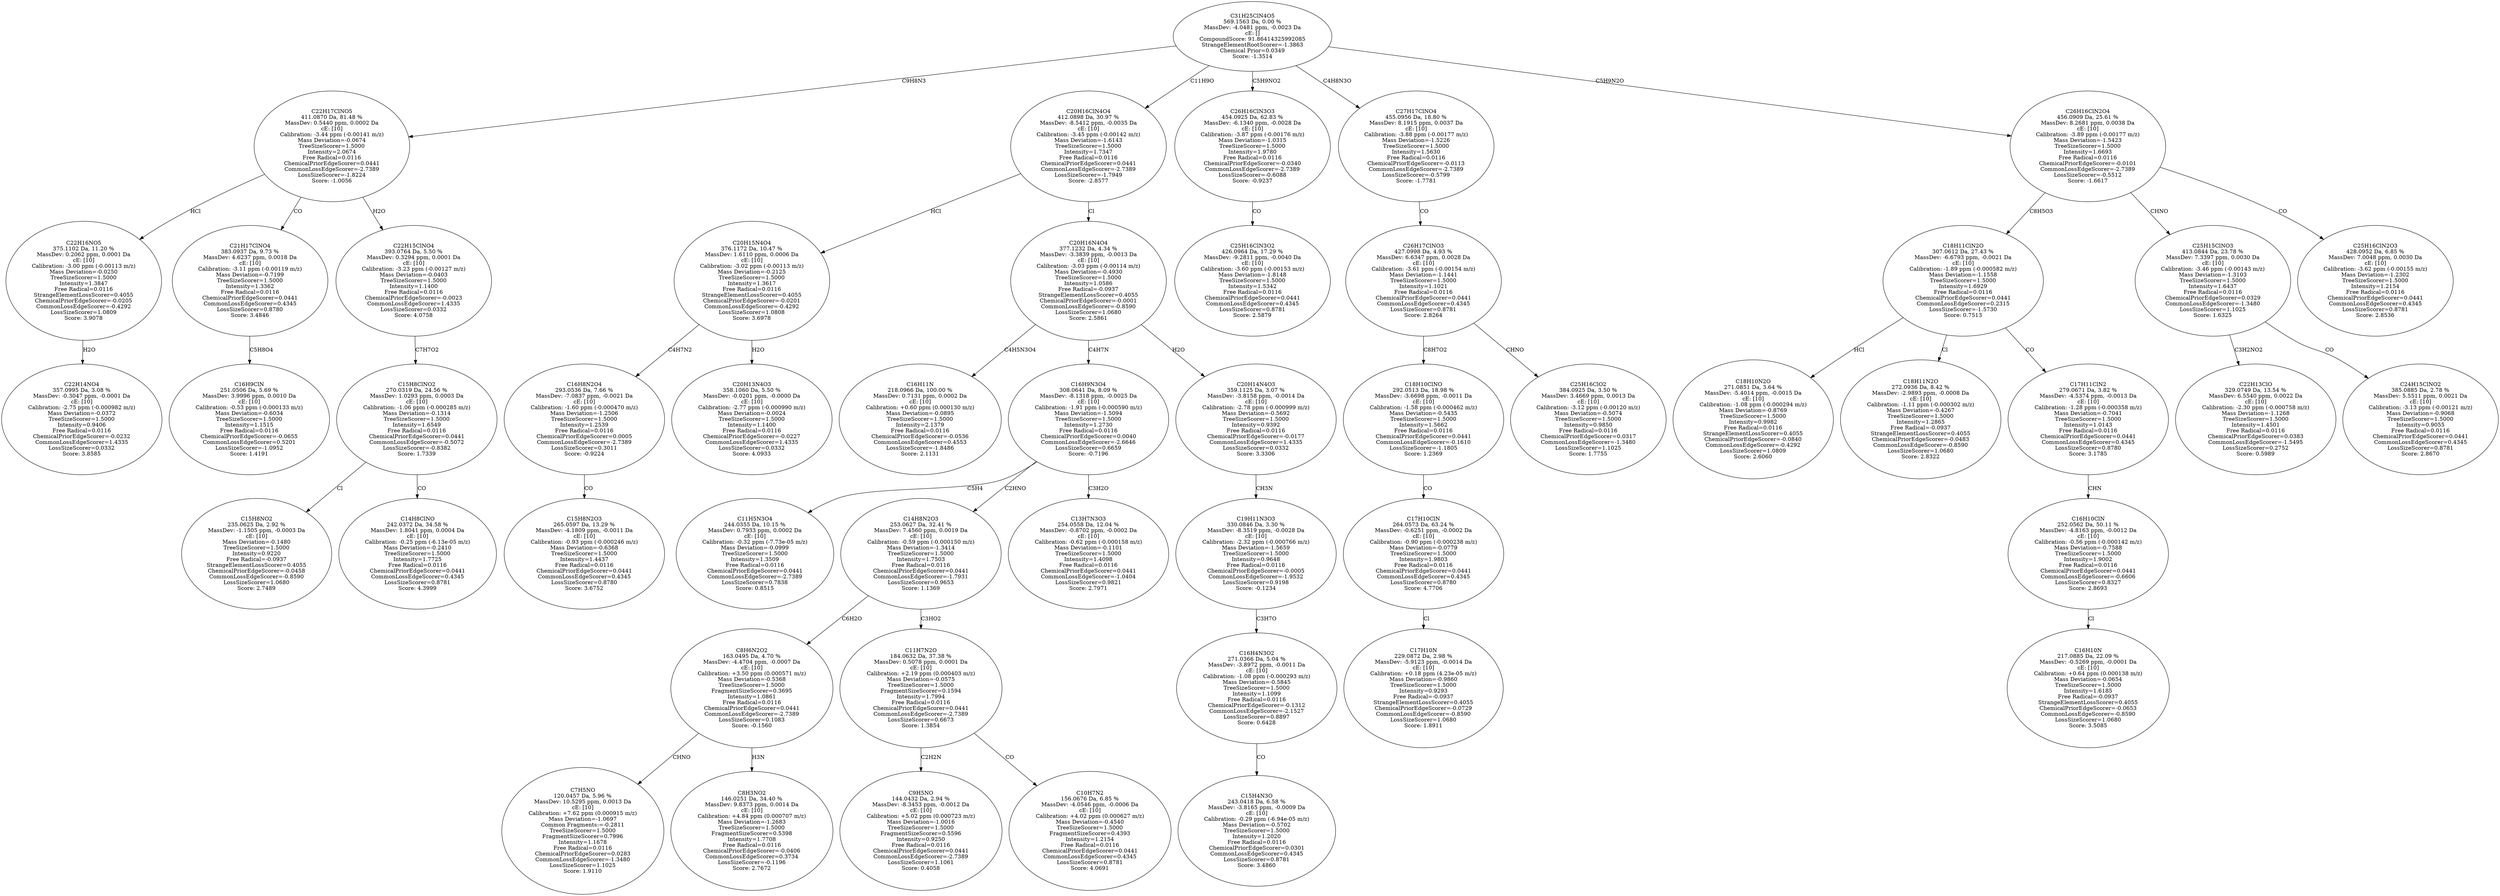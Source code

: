 strict digraph {
v1 [label="C22H14NO4\n357.0995 Da, 3.08 %\nMassDev: -0.3047 ppm, -0.0001 Da\ncE: [10]\nCalibration: -2.75 ppm (-0.000982 m/z)\nMass Deviation=-0.0372\nTreeSizeScorer=1.5000\nIntensity=0.9406\nFree Radical=0.0116\nChemicalPriorEdgeScorer=-0.0232\nCommonLossEdgeScorer=1.4335\nLossSizeScorer=0.0332\nScore: 3.8585"];
v2 [label="C22H16NO5\n375.1102 Da, 11.20 %\nMassDev: 0.2062 ppm, 0.0001 Da\ncE: [10]\nCalibration: -3.00 ppm (-0.00113 m/z)\nMass Deviation=-0.0250\nTreeSizeScorer=1.5000\nIntensity=1.3847\nFree Radical=0.0116\nStrangeElementLossScorer=0.4055\nChemicalPriorEdgeScorer=-0.0205\nCommonLossEdgeScorer=-0.4292\nLossSizeScorer=1.0809\nScore: 3.9078"];
v3 [label="C16H9ClN\n251.0506 Da, 5.69 %\nMassDev: 3.9996 ppm, 0.0010 Da\ncE: [10]\nCalibration: -0.53 ppm (-0.000133 m/z)\nMass Deviation=-0.6034\nTreeSizeScorer=1.5000\nIntensity=1.1515\nFree Radical=0.0116\nChemicalPriorEdgeScorer=-0.0655\nCommonLossEdgeScorer=0.5201\nLossSizeScorer=-1.0952\nScore: 1.4191"];
v4 [label="C21H17ClNO4\n383.0937 Da, 9.73 %\nMassDev: 4.6237 ppm, 0.0018 Da\ncE: [10]\nCalibration: -3.11 ppm (-0.00119 m/z)\nMass Deviation=-0.7199\nTreeSizeScorer=1.5000\nIntensity=1.3362\nFree Radical=0.0116\nChemicalPriorEdgeScorer=0.0441\nCommonLossEdgeScorer=0.4345\nLossSizeScorer=0.8780\nScore: 3.4846"];
v5 [label="C15H8NO2\n235.0625 Da, 2.92 %\nMassDev: -1.1505 ppm, -0.0003 Da\ncE: [10]\nMass Deviation=-0.1480\nTreeSizeScorer=1.5000\nIntensity=0.9220\nFree Radical=-0.0937\nStrangeElementLossScorer=0.4055\nChemicalPriorEdgeScorer=-0.0458\nCommonLossEdgeScorer=-0.8590\nLossSizeScorer=1.0680\nScore: 2.7489"];
v6 [label="C14H8ClNO\n242.0372 Da, 34.58 %\nMassDev: 1.8041 ppm, 0.0004 Da\ncE: [10]\nCalibration: -0.25 ppm (-6.13e-05 m/z)\nMass Deviation=-0.2410\nTreeSizeScorer=1.5000\nIntensity=1.7725\nFree Radical=0.0116\nChemicalPriorEdgeScorer=0.0441\nCommonLossEdgeScorer=0.4345\nLossSizeScorer=0.8781\nScore: 4.3999"];
v7 [label="C15H8ClNO2\n270.0319 Da, 24.56 %\nMassDev: 1.0293 ppm, 0.0003 Da\ncE: [10]\nCalibration: -1.06 ppm (-0.000285 m/z)\nMass Deviation=-0.1314\nTreeSizeScorer=1.5000\nIntensity=1.6549\nFree Radical=0.0116\nChemicalPriorEdgeScorer=0.0441\nCommonLossEdgeScorer=-0.5072\nLossSizeScorer=-0.8382\nScore: 1.7339"];
v8 [label="C22H15ClNO4\n393.0764 Da, 5.50 %\nMassDev: 0.3294 ppm, 0.0001 Da\ncE: [10]\nCalibration: -3.23 ppm (-0.00127 m/z)\nMass Deviation=-0.0403\nTreeSizeScorer=1.5000\nIntensity=1.1400\nFree Radical=0.0116\nChemicalPriorEdgeScorer=-0.0023\nCommonLossEdgeScorer=1.4335\nLossSizeScorer=0.0332\nScore: 4.0758"];
v9 [label="C22H17ClNO5\n411.0870 Da, 81.48 %\nMassDev: 0.5440 ppm, 0.0002 Da\ncE: [10]\nCalibration: -3.44 ppm (-0.00141 m/z)\nMass Deviation=-0.0674\nTreeSizeScorer=1.5000\nIntensity=2.0674\nFree Radical=0.0116\nChemicalPriorEdgeScorer=0.0441\nCommonLossEdgeScorer=-2.7389\nLossSizeScorer=-1.8224\nScore: -1.0056"];
v10 [label="C15H8N2O3\n265.0597 Da, 13.29 %\nMassDev: -4.1809 ppm, -0.0011 Da\ncE: [10]\nCalibration: -0.93 ppm (-0.000246 m/z)\nMass Deviation=-0.6368\nTreeSizeScorer=1.5000\nIntensity=1.4437\nFree Radical=0.0116\nChemicalPriorEdgeScorer=0.0441\nCommonLossEdgeScorer=0.4345\nLossSizeScorer=0.8780\nScore: 3.6752"];
v11 [label="C16H8N2O4\n293.0536 Da, 7.66 %\nMassDev: -7.0837 ppm, -0.0021 Da\ncE: [10]\nCalibration: -1.60 ppm (-0.000470 m/z)\nMass Deviation=-1.2506\nTreeSizeScorer=1.5000\nIntensity=1.2539\nFree Radical=0.0116\nChemicalPriorEdgeScorer=0.0005\nCommonLossEdgeScorer=-2.7389\nLossSizeScorer=0.3011\nScore: -0.9224"];
v12 [label="C20H13N4O3\n358.1060 Da, 5.50 %\nMassDev: -0.0201 ppm, -0.0000 Da\ncE: [10]\nCalibration: -2.77 ppm (-0.000990 m/z)\nMass Deviation=-0.0024\nTreeSizeScorer=1.5000\nIntensity=1.1400\nFree Radical=0.0116\nChemicalPriorEdgeScorer=-0.0227\nCommonLossEdgeScorer=1.4335\nLossSizeScorer=0.0332\nScore: 4.0933"];
v13 [label="C20H15N4O4\n376.1172 Da, 10.47 %\nMassDev: 1.6110 ppm, 0.0006 Da\ncE: [10]\nCalibration: -3.02 ppm (-0.00113 m/z)\nMass Deviation=-0.2125\nTreeSizeScorer=1.5000\nIntensity=1.3617\nFree Radical=0.0116\nStrangeElementLossScorer=0.4055\nChemicalPriorEdgeScorer=-0.0201\nCommonLossEdgeScorer=-0.4292\nLossSizeScorer=1.0808\nScore: 3.6978"];
v14 [label="C16H11N\n218.0966 Da, 100.00 %\nMassDev: 0.7131 ppm, 0.0002 Da\ncE: [10]\nCalibration: +0.60 ppm (0.000130 m/z)\nMass Deviation=-0.0895\nTreeSizeScorer=1.5000\nIntensity=2.1379\nFree Radical=0.0116\nChemicalPriorEdgeScorer=-0.0536\nCommonLossEdgeScorer=0.4553\nLossSizeScorer=-1.8486\nScore: 2.1131"];
v15 [label="C11H5N3O4\n244.0355 Da, 10.15 %\nMassDev: 0.7933 ppm, 0.0002 Da\ncE: [10]\nCalibration: -0.32 ppm (-7.73e-05 m/z)\nMass Deviation=-0.0999\nTreeSizeScorer=1.5000\nIntensity=1.3509\nFree Radical=0.0116\nChemicalPriorEdgeScorer=0.0441\nCommonLossEdgeScorer=-2.7389\nLossSizeScorer=0.7838\nScore: 0.8515"];
v16 [label="C7H5NO\n120.0457 Da, 5.96 %\nMassDev: 10.5295 ppm, 0.0013 Da\ncE: [10]\nCalibration: +7.62 ppm (0.000915 m/z)\nMass Deviation=-1.0697\nCommon Fragments:=-0.2811\nTreeSizeScorer=1.5000\nFragmentSizeScorer=0.7996\nIntensity=1.1678\nFree Radical=0.0116\nChemicalPriorEdgeScorer=0.0283\nCommonLossEdgeScorer=-1.3480\nLossSizeScorer=1.1025\nScore: 1.9110"];
v17 [label="C8H3NO2\n146.0251 Da, 34.40 %\nMassDev: 9.8373 ppm, 0.0014 Da\ncE: [10]\nCalibration: +4.84 ppm (0.000707 m/z)\nMass Deviation=-1.2683\nTreeSizeScorer=1.5000\nFragmentSizeScorer=0.5398\nIntensity=1.7708\nFree Radical=0.0116\nChemicalPriorEdgeScorer=-0.0406\nCommonLossEdgeScorer=0.3734\nLossSizeScorer=-0.1196\nScore: 2.7672"];
v18 [label="C8H6N2O2\n163.0495 Da, 4.70 %\nMassDev: -4.4704 ppm, -0.0007 Da\ncE: [10]\nCalibration: +3.50 ppm (0.000571 m/z)\nMass Deviation=-0.5368\nTreeSizeScorer=1.5000\nFragmentSizeScorer=0.3695\nIntensity=1.0861\nFree Radical=0.0116\nChemicalPriorEdgeScorer=0.0441\nCommonLossEdgeScorer=-2.7389\nLossSizeScorer=0.1083\nScore: -0.1560"];
v19 [label="C9H5NO\n144.0432 Da, 2.94 %\nMassDev: -8.3453 ppm, -0.0012 Da\ncE: [10]\nCalibration: +5.02 ppm (0.000723 m/z)\nMass Deviation=-1.0016\nTreeSizeScorer=1.5000\nFragmentSizeScorer=0.5596\nIntensity=0.9250\nFree Radical=0.0116\nChemicalPriorEdgeScorer=0.0441\nCommonLossEdgeScorer=-2.7389\nLossSizeScorer=1.1061\nScore: 0.4058"];
v20 [label="C10H7N2\n156.0676 Da, 6.85 %\nMassDev: -4.0546 ppm, -0.0006 Da\ncE: [10]\nCalibration: +4.02 ppm (0.000627 m/z)\nMass Deviation=-0.4540\nTreeSizeScorer=1.5000\nFragmentSizeScorer=0.4393\nIntensity=1.2154\nFree Radical=0.0116\nChemicalPriorEdgeScorer=0.0441\nCommonLossEdgeScorer=0.4345\nLossSizeScorer=0.8781\nScore: 4.0691"];
v21 [label="C11H7N2O\n184.0632 Da, 37.38 %\nMassDev: 0.5078 ppm, 0.0001 Da\ncE: [10]\nCalibration: +2.19 ppm (0.000403 m/z)\nMass Deviation=-0.0575\nTreeSizeScorer=1.5000\nFragmentSizeScorer=0.1594\nIntensity=1.7994\nFree Radical=0.0116\nChemicalPriorEdgeScorer=0.0441\nCommonLossEdgeScorer=-2.7389\nLossSizeScorer=0.6673\nScore: 1.3854"];
v22 [label="C14H8N2O3\n253.0627 Da, 32.41 %\nMassDev: 7.4560 ppm, 0.0019 Da\ncE: [10]\nCalibration: -0.59 ppm (-0.000150 m/z)\nMass Deviation=-1.3414\nTreeSizeScorer=1.5000\nIntensity=1.7503\nFree Radical=0.0116\nChemicalPriorEdgeScorer=0.0441\nCommonLossEdgeScorer=-1.7931\nLossSizeScorer=0.9653\nScore: 1.1369"];
v23 [label="C13H7N3O3\n254.0558 Da, 12.04 %\nMassDev: -0.8702 ppm, -0.0002 Da\ncE: [10]\nCalibration: -0.62 ppm (-0.000158 m/z)\nMass Deviation=-0.1101\nTreeSizeScorer=1.5000\nIntensity=1.4098\nFree Radical=0.0116\nChemicalPriorEdgeScorer=0.0441\nCommonLossEdgeScorer=-1.0404\nLossSizeScorer=0.9821\nScore: 2.7971"];
v24 [label="C16H9N3O4\n308.0641 Da, 8.09 %\nMassDev: -8.1318 ppm, -0.0025 Da\ncE: [10]\nCalibration: -1.91 ppm (-0.000590 m/z)\nMass Deviation=-1.5094\nTreeSizeScorer=1.5000\nIntensity=1.2730\nFree Radical=0.0116\nChemicalPriorEdgeScorer=0.0040\nCommonLossEdgeScorer=-2.6646\nLossSizeScorer=0.6659\nScore: -0.7196"];
v25 [label="C15H4N3O\n243.0418 Da, 6.58 %\nMassDev: -3.8165 ppm, -0.0009 Da\ncE: [10]\nCalibration: -0.29 ppm (-6.94e-05 m/z)\nMass Deviation=-0.5702\nTreeSizeScorer=1.5000\nIntensity=1.2020\nFree Radical=0.0116\nChemicalPriorEdgeScorer=0.0301\nCommonLossEdgeScorer=0.4345\nLossSizeScorer=0.8781\nScore: 3.4860"];
v26 [label="C16H4N3O2\n271.0366 Da, 5.04 %\nMassDev: -3.8972 ppm, -0.0011 Da\ncE: [10]\nCalibration: -1.08 ppm (-0.000293 m/z)\nMass Deviation=-0.5845\nTreeSizeScorer=1.5000\nIntensity=1.1099\nFree Radical=0.0116\nChemicalPriorEdgeScorer=-0.1312\nCommonLossEdgeScorer=-2.1527\nLossSizeScorer=0.8897\nScore: 0.6428"];
v27 [label="C19H11N3O3\n330.0846 Da, 3.30 %\nMassDev: -8.3519 ppm, -0.0028 Da\ncE: [10]\nCalibration: -2.32 ppm (-0.000766 m/z)\nMass Deviation=-1.5659\nTreeSizeScorer=1.5000\nIntensity=0.9648\nFree Radical=0.0116\nChemicalPriorEdgeScorer=-0.0005\nCommonLossEdgeScorer=-1.9532\nLossSizeScorer=0.9198\nScore: -0.1234"];
v28 [label="C20H14N4O3\n359.1125 Da, 3.07 %\nMassDev: -3.8158 ppm, -0.0014 Da\ncE: [10]\nCalibration: -2.78 ppm (-0.000999 m/z)\nMass Deviation=-0.5692\nTreeSizeScorer=1.5000\nIntensity=0.9392\nFree Radical=0.0116\nChemicalPriorEdgeScorer=-0.0177\nCommonLossEdgeScorer=1.4335\nLossSizeScorer=0.0332\nScore: 3.3306"];
v29 [label="C20H16N4O4\n377.1232 Da, 4.34 %\nMassDev: -3.3839 ppm, -0.0013 Da\ncE: [10]\nCalibration: -3.03 ppm (-0.00114 m/z)\nMass Deviation=-0.4930\nTreeSizeScorer=1.5000\nIntensity=1.0586\nFree Radical=-0.0937\nStrangeElementLossScorer=0.4055\nChemicalPriorEdgeScorer=-0.0001\nCommonLossEdgeScorer=-0.8590\nLossSizeScorer=1.0680\nScore: 2.5861"];
v30 [label="C20H16ClN4O4\n412.0898 Da, 30.97 %\nMassDev: -8.5412 ppm, -0.0035 Da\ncE: [10]\nCalibration: -3.45 ppm (-0.00142 m/z)\nMass Deviation=-1.6143\nTreeSizeScorer=1.5000\nIntensity=1.7347\nFree Radical=0.0116\nChemicalPriorEdgeScorer=0.0441\nCommonLossEdgeScorer=-2.7389\nLossSizeScorer=-1.7949\nScore: -2.8577"];
v31 [label="C25H16ClN3O2\n426.0964 Da, 17.29 %\nMassDev: -9.2811 ppm, -0.0040 Da\ncE: [10]\nCalibration: -3.60 ppm (-0.00153 m/z)\nMass Deviation=-1.8148\nTreeSizeScorer=1.5000\nIntensity=1.5342\nFree Radical=0.0116\nChemicalPriorEdgeScorer=0.0441\nCommonLossEdgeScorer=0.4345\nLossSizeScorer=0.8781\nScore: 2.5879"];
v32 [label="C26H16ClN3O3\n454.0925 Da, 62.83 %\nMassDev: -6.1340 ppm, -0.0028 Da\ncE: [10]\nCalibration: -3.87 ppm (-0.00176 m/z)\nMass Deviation=-1.0315\nTreeSizeScorer=1.5000\nIntensity=1.9780\nFree Radical=0.0116\nChemicalPriorEdgeScorer=-0.0340\nCommonLossEdgeScorer=-2.7389\nLossSizeScorer=-0.6088\nScore: -0.9237"];
v33 [label="C17H10N\n229.0872 Da, 2.98 %\nMassDev: -5.9123 ppm, -0.0014 Da\ncE: [10]\nCalibration: +0.18 ppm (4.23e-05 m/z)\nMass Deviation=-0.9860\nTreeSizeScorer=1.5000\nIntensity=0.9293\nFree Radical=-0.0937\nStrangeElementLossScorer=0.4055\nChemicalPriorEdgeScorer=-0.0729\nCommonLossEdgeScorer=-0.8590\nLossSizeScorer=1.0680\nScore: 1.8911"];
v34 [label="C17H10ClN\n264.0573 Da, 63.24 %\nMassDev: -0.6251 ppm, -0.0002 Da\ncE: [10]\nCalibration: -0.90 ppm (-0.000238 m/z)\nMass Deviation=-0.0779\nTreeSizeScorer=1.5000\nIntensity=1.9803\nFree Radical=0.0116\nChemicalPriorEdgeScorer=0.0441\nCommonLossEdgeScorer=0.4345\nLossSizeScorer=0.8780\nScore: 4.7706"];
v35 [label="C18H10ClNO\n292.0513 Da, 18.98 %\nMassDev: -3.6698 ppm, -0.0011 Da\ncE: [10]\nCalibration: -1.58 ppm (-0.000462 m/z)\nMass Deviation=-0.5435\nTreeSizeScorer=1.5000\nIntensity=1.5662\nFree Radical=0.0116\nChemicalPriorEdgeScorer=0.0441\nCommonLossEdgeScorer=-0.1610\nLossSizeScorer=-1.1805\nScore: 1.2369"];
v36 [label="C25H16ClO2\n384.0925 Da, 3.50 %\nMassDev: 3.4669 ppm, 0.0013 Da\ncE: [10]\nCalibration: -3.12 ppm (-0.00120 m/z)\nMass Deviation=-0.5074\nTreeSizeScorer=1.5000\nIntensity=0.9850\nFree Radical=0.0116\nChemicalPriorEdgeScorer=0.0317\nCommonLossEdgeScorer=-1.3480\nLossSizeScorer=1.1025\nScore: 1.7755"];
v37 [label="C26H17ClNO3\n427.0998 Da, 4.93 %\nMassDev: 6.6347 ppm, 0.0028 Da\ncE: [10]\nCalibration: -3.61 ppm (-0.00154 m/z)\nMass Deviation=-1.1441\nTreeSizeScorer=1.5000\nIntensity=1.1021\nFree Radical=0.0116\nChemicalPriorEdgeScorer=0.0441\nCommonLossEdgeScorer=0.4345\nLossSizeScorer=0.8781\nScore: 2.8264"];
v38 [label="C27H17ClNO4\n455.0956 Da, 18.80 %\nMassDev: 8.1915 ppm, 0.0037 Da\ncE: [10]\nCalibration: -3.88 ppm (-0.00177 m/z)\nMass Deviation=-1.5226\nTreeSizeScorer=1.5000\nIntensity=1.5630\nFree Radical=0.0116\nChemicalPriorEdgeScorer=-0.0113\nCommonLossEdgeScorer=-2.7389\nLossSizeScorer=-0.5799\nScore: -1.7781"];
v39 [label="C18H10N2O\n271.0851 Da, 3.64 %\nMassDev: -5.4014 ppm, -0.0015 Da\ncE: [10]\nCalibration: -1.08 ppm (-0.000294 m/z)\nMass Deviation=-0.8769\nTreeSizeScorer=1.5000\nIntensity=0.9982\nFree Radical=0.0116\nStrangeElementLossScorer=0.4055\nChemicalPriorEdgeScorer=-0.0840\nCommonLossEdgeScorer=-0.4292\nLossSizeScorer=1.0809\nScore: 2.6060"];
v40 [label="C18H11N2O\n272.0936 Da, 8.42 %\nMassDev: -2.9893 ppm, -0.0008 Da\ncE: [10]\nCalibration: -1.11 ppm (-0.000302 m/z)\nMass Deviation=-0.4267\nTreeSizeScorer=1.5000\nIntensity=1.2865\nFree Radical=-0.0937\nStrangeElementLossScorer=0.4055\nChemicalPriorEdgeScorer=-0.0483\nCommonLossEdgeScorer=-0.8590\nLossSizeScorer=1.0680\nScore: 2.8322"];
v41 [label="C16H10N\n217.0885 Da, 22.09 %\nMassDev: -0.5269 ppm, -0.0001 Da\ncE: [10]\nCalibration: +0.64 ppm (0.000138 m/z)\nMass Deviation=-0.0654\nTreeSizeScorer=1.5000\nIntensity=1.6185\nFree Radical=-0.0937\nStrangeElementLossScorer=0.4055\nChemicalPriorEdgeScorer=-0.0653\nCommonLossEdgeScorer=-0.8590\nLossSizeScorer=1.0680\nScore: 3.5085"];
v42 [label="C16H10ClN\n252.0562 Da, 50.11 %\nMassDev: -4.8163 ppm, -0.0012 Da\ncE: [10]\nCalibration: -0.56 ppm (-0.000142 m/z)\nMass Deviation=-0.7588\nTreeSizeScorer=1.5000\nIntensity=1.9002\nFree Radical=0.0116\nChemicalPriorEdgeScorer=0.0441\nCommonLossEdgeScorer=-0.6606\nLossSizeScorer=0.8327\nScore: 2.8693"];
v43 [label="C17H11ClN2\n279.0671 Da, 3.82 %\nMassDev: -4.5374 ppm, -0.0013 Da\ncE: [10]\nCalibration: -1.28 ppm (-0.000358 m/z)\nMass Deviation=-0.7041\nTreeSizeScorer=1.5000\nIntensity=1.0143\nFree Radical=0.0116\nChemicalPriorEdgeScorer=0.0441\nCommonLossEdgeScorer=0.4345\nLossSizeScorer=0.8780\nScore: 3.1785"];
v44 [label="C18H11ClN2O\n307.0612 Da, 27.43 %\nMassDev: -6.6793 ppm, -0.0021 Da\ncE: [10]\nCalibration: -1.89 ppm (-0.000582 m/z)\nMass Deviation=-1.1558\nTreeSizeScorer=1.5000\nIntensity=1.6929\nFree Radical=0.0116\nChemicalPriorEdgeScorer=0.0441\nCommonLossEdgeScorer=0.2315\nLossSizeScorer=-1.5730\nScore: 0.7513"];
v45 [label="C22H13ClO\n329.0749 Da, 13.54 %\nMassDev: 6.5540 ppm, 0.0022 Da\ncE: [10]\nCalibration: -2.30 ppm (-0.000758 m/z)\nMass Deviation=-1.1268\nTreeSizeScorer=1.5000\nIntensity=1.4501\nFree Radical=0.0116\nChemicalPriorEdgeScorer=0.0383\nCommonLossEdgeScorer=-1.5495\nLossSizeScorer=0.2752\nScore: 0.5989"];
v46 [label="C24H15ClNO2\n385.0885 Da, 2.78 %\nMassDev: 5.5511 ppm, 0.0021 Da\ncE: [10]\nCalibration: -3.13 ppm (-0.00121 m/z)\nMass Deviation=-0.9068\nTreeSizeScorer=1.5000\nIntensity=0.9055\nFree Radical=0.0116\nChemicalPriorEdgeScorer=0.0441\nCommonLossEdgeScorer=0.4345\nLossSizeScorer=0.8781\nScore: 2.8670"];
v47 [label="C25H15ClNO3\n413.0844 Da, 23.78 %\nMassDev: 7.3397 ppm, 0.0030 Da\ncE: [10]\nCalibration: -3.46 ppm (-0.00143 m/z)\nMass Deviation=-1.3103\nTreeSizeScorer=1.5000\nIntensity=1.6437\nFree Radical=0.0116\nChemicalPriorEdgeScorer=0.0329\nCommonLossEdgeScorer=-1.3480\nLossSizeScorer=1.1025\nScore: 1.6325"];
v48 [label="C25H16ClN2O3\n428.0952 Da, 6.85 %\nMassDev: 7.0048 ppm, 0.0030 Da\ncE: [10]\nCalibration: -3.62 ppm (-0.00155 m/z)\nMass Deviation=-1.2302\nTreeSizeScorer=1.5000\nIntensity=1.2154\nFree Radical=0.0116\nChemicalPriorEdgeScorer=0.0441\nCommonLossEdgeScorer=0.4345\nLossSizeScorer=0.8781\nScore: 2.8536"];
v49 [label="C26H16ClN2O4\n456.0909 Da, 25.61 %\nMassDev: 8.2681 ppm, 0.0038 Da\ncE: [10]\nCalibration: -3.89 ppm (-0.00177 m/z)\nMass Deviation=-1.5423\nTreeSizeScorer=1.5000\nIntensity=1.6693\nFree Radical=0.0116\nChemicalPriorEdgeScorer=-0.0101\nCommonLossEdgeScorer=-2.7389\nLossSizeScorer=-0.5512\nScore: -1.6617"];
v50 [label="C31H25ClN4O5\n569.1563 Da, 0.00 %\nMassDev: -4.0481 ppm, -0.0023 Da\ncE: []\nCompoundScore: 91.86414325992085\nStrangeElementRootScorer=-1.3863\nChemical Prior=0.0349\nScore: -1.3514"];
v2 -> v1 [label="H2O"];
v9 -> v2 [label="HCl"];
v4 -> v3 [label="C5H8O4"];
v9 -> v4 [label="CO"];
v7 -> v5 [label="Cl"];
v7 -> v6 [label="CO"];
v8 -> v7 [label="C7H7O2"];
v9 -> v8 [label="H2O"];
v50 -> v9 [label="C9H8N3"];
v11 -> v10 [label="CO"];
v13 -> v11 [label="C4H7N2"];
v13 -> v12 [label="H2O"];
v30 -> v13 [label="HCl"];
v29 -> v14 [label="C4H5N3O4"];
v24 -> v15 [label="C5H4"];
v18 -> v16 [label="CHNO"];
v18 -> v17 [label="H3N"];
v22 -> v18 [label="C6H2O"];
v21 -> v19 [label="C2H2N"];
v21 -> v20 [label="CO"];
v22 -> v21 [label="C3HO2"];
v24 -> v22 [label="C2HNO"];
v24 -> v23 [label="C3H2O"];
v29 -> v24 [label="C4H7N"];
v26 -> v25 [label="CO"];
v27 -> v26 [label="C3H7O"];
v28 -> v27 [label="CH3N"];
v29 -> v28 [label="H2O"];
v30 -> v29 [label="Cl"];
v50 -> v30 [label="C11H9O"];
v32 -> v31 [label="CO"];
v50 -> v32 [label="C5H9NO2"];
v34 -> v33 [label="Cl"];
v35 -> v34 [label="CO"];
v37 -> v35 [label="C8H7O2"];
v37 -> v36 [label="CHNO"];
v38 -> v37 [label="CO"];
v50 -> v38 [label="C4H8N3O"];
v44 -> v39 [label="HCl"];
v44 -> v40 [label="Cl"];
v42 -> v41 [label="Cl"];
v43 -> v42 [label="CHN"];
v44 -> v43 [label="CO"];
v49 -> v44 [label="C8H5O3"];
v47 -> v45 [label="C3H2NO2"];
v47 -> v46 [label="CO"];
v49 -> v47 [label="CHNO"];
v49 -> v48 [label="CO"];
v50 -> v49 [label="C5H9N2O"];
}